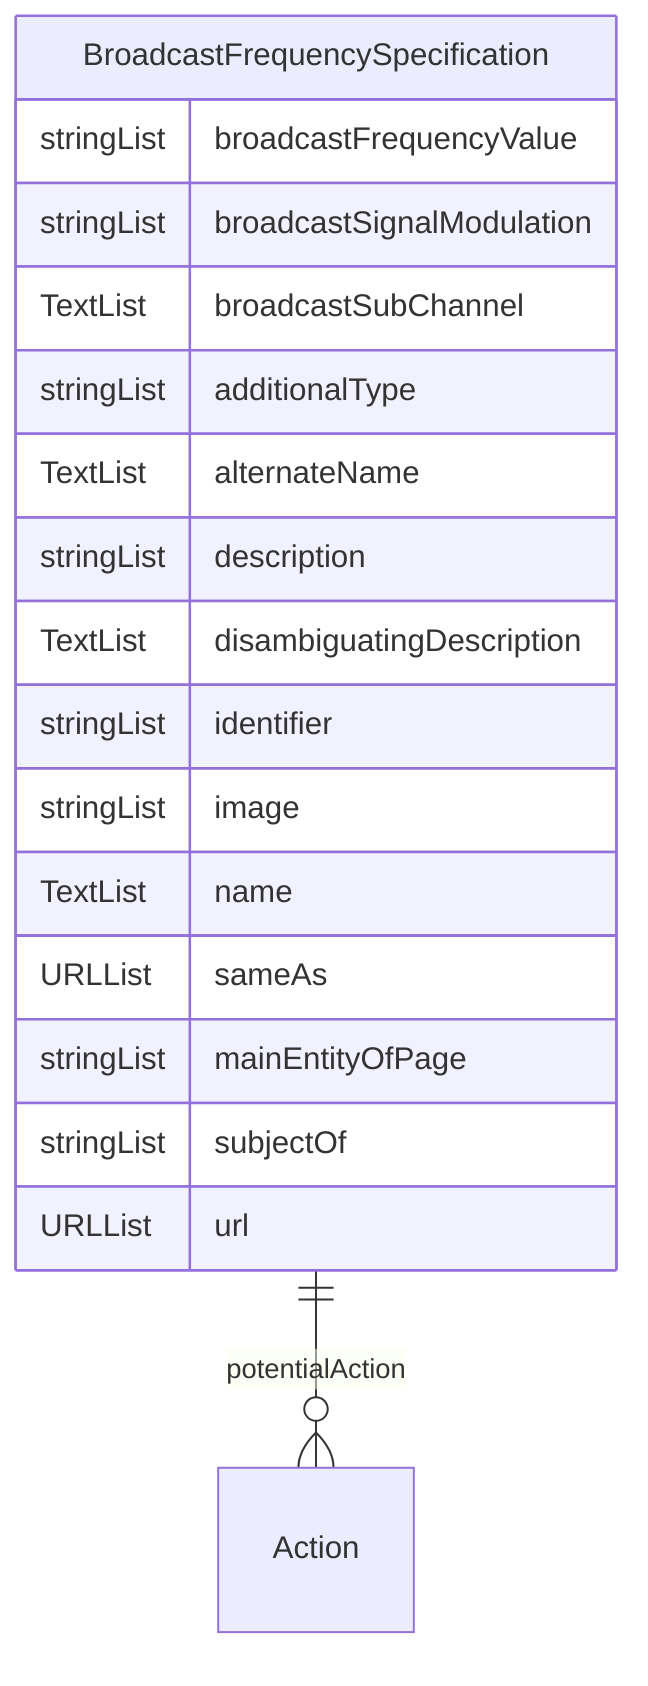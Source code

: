 erDiagram
BroadcastFrequencySpecification {
    stringList broadcastFrequencyValue  
    stringList broadcastSignalModulation  
    TextList broadcastSubChannel  
    stringList additionalType  
    TextList alternateName  
    stringList description  
    TextList disambiguatingDescription  
    stringList identifier  
    stringList image  
    TextList name  
    URLList sameAs  
    stringList mainEntityOfPage  
    stringList subjectOf  
    URLList url  
}

BroadcastFrequencySpecification ||--}o Action : "potentialAction"